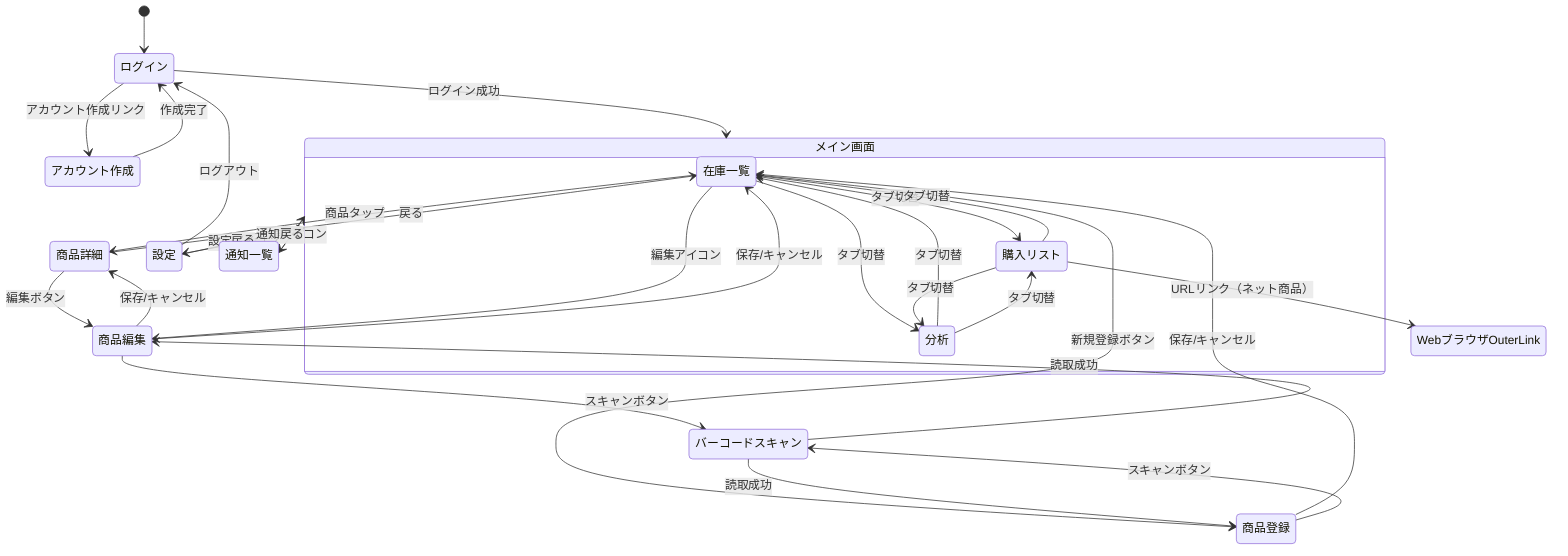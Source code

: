 stateDiagram-v2
    [*] --> ログイン
    ログイン --> アカウント作成: アカウント作成リンク
    アカウント作成 --> ログイン: 作成完了
    
    ログイン --> メイン画面: ログイン成功
    
    state メイン画面 {
        state "在庫一覧" as Stock
        state "購入リスト" as PurchaseList
        state "分析" as Analysis
        
        Stock --> PurchaseList: タブ切替
        PurchaseList --> Stock: タブ切替
        Stock --> Analysis: タブ切替
        Analysis --> Stock: タブ切替
        PurchaseList --> Analysis: タブ切替
        Analysis --> PurchaseList: タブ切替
    }
    
    メイン画面 --> 設定: 設定アイコン
    設定 --> メイン画面: 戻る
    設定 --> ログイン: ログアウト
    
    メイン画面 --> 通知一覧: 通知アイコン
    通知一覧 --> メイン画面: 戻る
    
    Stock --> 商品詳細: 商品タップ
    商品詳細 --> Stock: 戻る
    
    Stock --> 商品登録: 新規登録ボタン
    商品登録 --> Stock: 保存/キャンセル
    
    Stock --> 商品編集: 編集アイコン
    商品詳細 --> 商品編集: 編集ボタン
    商品編集 --> Stock: 保存/キャンセル
    商品編集 --> 商品詳細: 保存/キャンセル
    
    商品登録 --> バーコードスキャン: スキャンボタン
    商品編集 --> バーコードスキャン: スキャンボタン
    バーコードスキャン --> 商品登録: 読取成功
    バーコードスキャン --> 商品編集: 読取成功
    
    PurchaseList --> WebブラウザOuterLink: URLリンク（ネット商品）